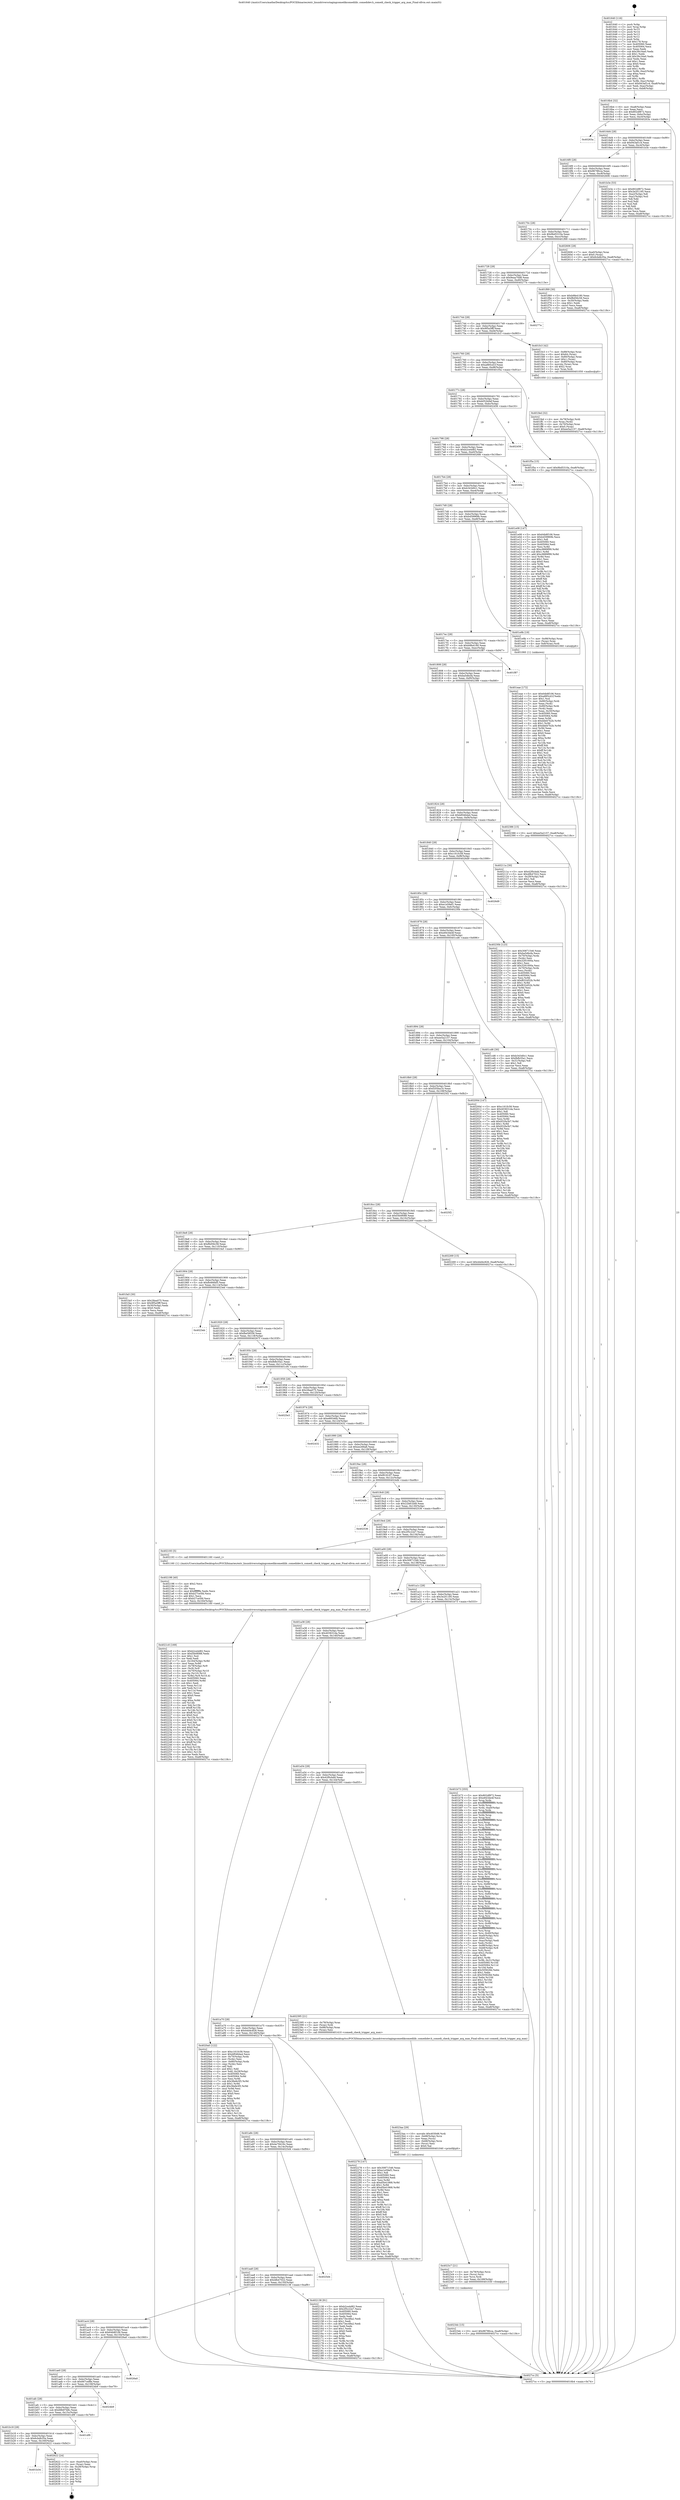 digraph "0x401640" {
  label = "0x401640 (/mnt/c/Users/mathe/Desktop/tcc/POCII/binaries/extr_linuxdriversstagingcomedikcomedilib..comedidev.h_comedi_check_trigger_arg_max_Final-ollvm.out::main(0))"
  labelloc = "t"
  node[shape=record]

  Entry [label="",width=0.3,height=0.3,shape=circle,fillcolor=black,style=filled]
  "0x4016b4" [label="{
     0x4016b4 [32]\l
     | [instrs]\l
     &nbsp;&nbsp;0x4016b4 \<+6\>: mov -0xa8(%rbp),%eax\l
     &nbsp;&nbsp;0x4016ba \<+2\>: mov %eax,%ecx\l
     &nbsp;&nbsp;0x4016bc \<+6\>: sub $0x802df872,%ecx\l
     &nbsp;&nbsp;0x4016c2 \<+6\>: mov %eax,-0xbc(%rbp)\l
     &nbsp;&nbsp;0x4016c8 \<+6\>: mov %ecx,-0xc0(%rbp)\l
     &nbsp;&nbsp;0x4016ce \<+6\>: je 000000000040263a \<main+0xffa\>\l
  }"]
  "0x40263a" [label="{
     0x40263a\l
  }", style=dashed]
  "0x4016d4" [label="{
     0x4016d4 [28]\l
     | [instrs]\l
     &nbsp;&nbsp;0x4016d4 \<+5\>: jmp 00000000004016d9 \<main+0x99\>\l
     &nbsp;&nbsp;0x4016d9 \<+6\>: mov -0xbc(%rbp),%eax\l
     &nbsp;&nbsp;0x4016df \<+5\>: sub $0x943af1c4,%eax\l
     &nbsp;&nbsp;0x4016e4 \<+6\>: mov %eax,-0xc4(%rbp)\l
     &nbsp;&nbsp;0x4016ea \<+6\>: je 0000000000401b3e \<main+0x4fe\>\l
  }"]
  Exit [label="",width=0.3,height=0.3,shape=circle,fillcolor=black,style=filled,peripheries=2]
  "0x401b3e" [label="{
     0x401b3e [53]\l
     | [instrs]\l
     &nbsp;&nbsp;0x401b3e \<+5\>: mov $0x802df872,%eax\l
     &nbsp;&nbsp;0x401b43 \<+5\>: mov $0x3e2f1195,%ecx\l
     &nbsp;&nbsp;0x401b48 \<+6\>: mov -0xa2(%rbp),%dl\l
     &nbsp;&nbsp;0x401b4e \<+7\>: mov -0xa1(%rbp),%sil\l
     &nbsp;&nbsp;0x401b55 \<+3\>: mov %dl,%dil\l
     &nbsp;&nbsp;0x401b58 \<+3\>: and %sil,%dil\l
     &nbsp;&nbsp;0x401b5b \<+3\>: xor %sil,%dl\l
     &nbsp;&nbsp;0x401b5e \<+3\>: or %dl,%dil\l
     &nbsp;&nbsp;0x401b61 \<+4\>: test $0x1,%dil\l
     &nbsp;&nbsp;0x401b65 \<+3\>: cmovne %ecx,%eax\l
     &nbsp;&nbsp;0x401b68 \<+6\>: mov %eax,-0xa8(%rbp)\l
     &nbsp;&nbsp;0x401b6e \<+5\>: jmp 00000000004027cc \<main+0x118c\>\l
  }"]
  "0x4016f0" [label="{
     0x4016f0 [28]\l
     | [instrs]\l
     &nbsp;&nbsp;0x4016f0 \<+5\>: jmp 00000000004016f5 \<main+0xb5\>\l
     &nbsp;&nbsp;0x4016f5 \<+6\>: mov -0xbc(%rbp),%eax\l
     &nbsp;&nbsp;0x4016fb \<+5\>: sub $0x9678fcca,%eax\l
     &nbsp;&nbsp;0x401700 \<+6\>: mov %eax,-0xc8(%rbp)\l
     &nbsp;&nbsp;0x401706 \<+6\>: je 0000000000402606 \<main+0xfc6\>\l
  }"]
  "0x4027cc" [label="{
     0x4027cc [5]\l
     | [instrs]\l
     &nbsp;&nbsp;0x4027cc \<+5\>: jmp 00000000004016b4 \<main+0x74\>\l
  }"]
  "0x401640" [label="{
     0x401640 [116]\l
     | [instrs]\l
     &nbsp;&nbsp;0x401640 \<+1\>: push %rbp\l
     &nbsp;&nbsp;0x401641 \<+3\>: mov %rsp,%rbp\l
     &nbsp;&nbsp;0x401644 \<+2\>: push %r15\l
     &nbsp;&nbsp;0x401646 \<+2\>: push %r14\l
     &nbsp;&nbsp;0x401648 \<+2\>: push %r13\l
     &nbsp;&nbsp;0x40164a \<+2\>: push %r12\l
     &nbsp;&nbsp;0x40164c \<+1\>: push %rbx\l
     &nbsp;&nbsp;0x40164d \<+7\>: sub $0x178,%rsp\l
     &nbsp;&nbsp;0x401654 \<+7\>: mov 0x405060,%eax\l
     &nbsp;&nbsp;0x40165b \<+7\>: mov 0x405064,%ecx\l
     &nbsp;&nbsp;0x401662 \<+2\>: mov %eax,%edx\l
     &nbsp;&nbsp;0x401664 \<+6\>: sub $0x39c34a0,%edx\l
     &nbsp;&nbsp;0x40166a \<+3\>: sub $0x1,%edx\l
     &nbsp;&nbsp;0x40166d \<+6\>: add $0x39c34a0,%edx\l
     &nbsp;&nbsp;0x401673 \<+3\>: imul %edx,%eax\l
     &nbsp;&nbsp;0x401676 \<+3\>: and $0x1,%eax\l
     &nbsp;&nbsp;0x401679 \<+3\>: cmp $0x0,%eax\l
     &nbsp;&nbsp;0x40167c \<+4\>: sete %r8b\l
     &nbsp;&nbsp;0x401680 \<+4\>: and $0x1,%r8b\l
     &nbsp;&nbsp;0x401684 \<+7\>: mov %r8b,-0xa2(%rbp)\l
     &nbsp;&nbsp;0x40168b \<+3\>: cmp $0xa,%ecx\l
     &nbsp;&nbsp;0x40168e \<+4\>: setl %r8b\l
     &nbsp;&nbsp;0x401692 \<+4\>: and $0x1,%r8b\l
     &nbsp;&nbsp;0x401696 \<+7\>: mov %r8b,-0xa1(%rbp)\l
     &nbsp;&nbsp;0x40169d \<+10\>: movl $0x943af1c4,-0xa8(%rbp)\l
     &nbsp;&nbsp;0x4016a7 \<+6\>: mov %edi,-0xac(%rbp)\l
     &nbsp;&nbsp;0x4016ad \<+7\>: mov %rsi,-0xb8(%rbp)\l
  }"]
  "0x401b34" [label="{
     0x401b34\l
  }", style=dashed]
  "0x402606" [label="{
     0x402606 [28]\l
     | [instrs]\l
     &nbsp;&nbsp;0x402606 \<+7\>: mov -0xa0(%rbp),%rax\l
     &nbsp;&nbsp;0x40260d \<+6\>: movl $0x0,(%rax)\l
     &nbsp;&nbsp;0x402613 \<+10\>: movl $0x6cbdb35a,-0xa8(%rbp)\l
     &nbsp;&nbsp;0x40261d \<+5\>: jmp 00000000004027cc \<main+0x118c\>\l
  }"]
  "0x40170c" [label="{
     0x40170c [28]\l
     | [instrs]\l
     &nbsp;&nbsp;0x40170c \<+5\>: jmp 0000000000401711 \<main+0xd1\>\l
     &nbsp;&nbsp;0x401711 \<+6\>: mov -0xbc(%rbp),%eax\l
     &nbsp;&nbsp;0x401717 \<+5\>: sub $0x9bd5310a,%eax\l
     &nbsp;&nbsp;0x40171c \<+6\>: mov %eax,-0xcc(%rbp)\l
     &nbsp;&nbsp;0x401722 \<+6\>: je 0000000000401f69 \<main+0x929\>\l
  }"]
  "0x402622" [label="{
     0x402622 [24]\l
     | [instrs]\l
     &nbsp;&nbsp;0x402622 \<+7\>: mov -0xa0(%rbp),%rax\l
     &nbsp;&nbsp;0x402629 \<+2\>: mov (%rax),%eax\l
     &nbsp;&nbsp;0x40262b \<+4\>: lea -0x28(%rbp),%rsp\l
     &nbsp;&nbsp;0x40262f \<+1\>: pop %rbx\l
     &nbsp;&nbsp;0x402630 \<+2\>: pop %r12\l
     &nbsp;&nbsp;0x402632 \<+2\>: pop %r13\l
     &nbsp;&nbsp;0x402634 \<+2\>: pop %r14\l
     &nbsp;&nbsp;0x402636 \<+2\>: pop %r15\l
     &nbsp;&nbsp;0x402638 \<+1\>: pop %rbp\l
     &nbsp;&nbsp;0x402639 \<+1\>: ret\l
  }"]
  "0x401f69" [label="{
     0x401f69 [30]\l
     | [instrs]\l
     &nbsp;&nbsp;0x401f69 \<+5\>: mov $0xb9fe4180,%eax\l
     &nbsp;&nbsp;0x401f6e \<+5\>: mov $0xf6d56c58,%ecx\l
     &nbsp;&nbsp;0x401f73 \<+3\>: mov -0x30(%rbp),%edx\l
     &nbsp;&nbsp;0x401f76 \<+3\>: cmp $0x1,%edx\l
     &nbsp;&nbsp;0x401f79 \<+3\>: cmovl %ecx,%eax\l
     &nbsp;&nbsp;0x401f7c \<+6\>: mov %eax,-0xa8(%rbp)\l
     &nbsp;&nbsp;0x401f82 \<+5\>: jmp 00000000004027cc \<main+0x118c\>\l
  }"]
  "0x401728" [label="{
     0x401728 [28]\l
     | [instrs]\l
     &nbsp;&nbsp;0x401728 \<+5\>: jmp 000000000040172d \<main+0xed\>\l
     &nbsp;&nbsp;0x40172d \<+6\>: mov -0xbc(%rbp),%eax\l
     &nbsp;&nbsp;0x401733 \<+5\>: sub $0x9eaa70d8,%eax\l
     &nbsp;&nbsp;0x401738 \<+6\>: mov %eax,-0xd0(%rbp)\l
     &nbsp;&nbsp;0x40173e \<+6\>: je 000000000040277e \<main+0x113e\>\l
  }"]
  "0x401b18" [label="{
     0x401b18 [28]\l
     | [instrs]\l
     &nbsp;&nbsp;0x401b18 \<+5\>: jmp 0000000000401b1d \<main+0x4dd\>\l
     &nbsp;&nbsp;0x401b1d \<+6\>: mov -0xbc(%rbp),%eax\l
     &nbsp;&nbsp;0x401b23 \<+5\>: sub $0x6cbdb35a,%eax\l
     &nbsp;&nbsp;0x401b28 \<+6\>: mov %eax,-0x160(%rbp)\l
     &nbsp;&nbsp;0x401b2e \<+6\>: je 0000000000402622 \<main+0xfe2\>\l
  }"]
  "0x40277e" [label="{
     0x40277e\l
  }", style=dashed]
  "0x401744" [label="{
     0x401744 [28]\l
     | [instrs]\l
     &nbsp;&nbsp;0x401744 \<+5\>: jmp 0000000000401749 \<main+0x109\>\l
     &nbsp;&nbsp;0x401749 \<+6\>: mov -0xbc(%rbp),%eax\l
     &nbsp;&nbsp;0x40174f \<+5\>: sub $0x9f5a5fff,%eax\l
     &nbsp;&nbsp;0x401754 \<+6\>: mov %eax,-0xd4(%rbp)\l
     &nbsp;&nbsp;0x40175a \<+6\>: je 0000000000401fc3 \<main+0x983\>\l
  }"]
  "0x401df9" [label="{
     0x401df9\l
  }", style=dashed]
  "0x401fc3" [label="{
     0x401fc3 [42]\l
     | [instrs]\l
     &nbsp;&nbsp;0x401fc3 \<+7\>: mov -0x88(%rbp),%rax\l
     &nbsp;&nbsp;0x401fca \<+6\>: movl $0x64,(%rax)\l
     &nbsp;&nbsp;0x401fd0 \<+4\>: mov -0x80(%rbp),%rax\l
     &nbsp;&nbsp;0x401fd4 \<+6\>: movl $0x1,(%rax)\l
     &nbsp;&nbsp;0x401fda \<+4\>: mov -0x80(%rbp),%rax\l
     &nbsp;&nbsp;0x401fde \<+3\>: movslq (%rax),%rax\l
     &nbsp;&nbsp;0x401fe1 \<+4\>: shl $0x2,%rax\l
     &nbsp;&nbsp;0x401fe5 \<+3\>: mov %rax,%rdi\l
     &nbsp;&nbsp;0x401fe8 \<+5\>: call 0000000000401050 \<malloc@plt\>\l
     | [calls]\l
     &nbsp;&nbsp;0x401050 \{1\} (unknown)\l
  }"]
  "0x401760" [label="{
     0x401760 [28]\l
     | [instrs]\l
     &nbsp;&nbsp;0x401760 \<+5\>: jmp 0000000000401765 \<main+0x125\>\l
     &nbsp;&nbsp;0x401765 \<+6\>: mov -0xbc(%rbp),%eax\l
     &nbsp;&nbsp;0x40176b \<+5\>: sub $0xa885cd1f,%eax\l
     &nbsp;&nbsp;0x401770 \<+6\>: mov %eax,-0xd8(%rbp)\l
     &nbsp;&nbsp;0x401776 \<+6\>: je 0000000000401f5a \<main+0x91a\>\l
  }"]
  "0x401afc" [label="{
     0x401afc [28]\l
     | [instrs]\l
     &nbsp;&nbsp;0x401afc \<+5\>: jmp 0000000000401b01 \<main+0x4c1\>\l
     &nbsp;&nbsp;0x401b01 \<+6\>: mov -0xbc(%rbp),%eax\l
     &nbsp;&nbsp;0x401b07 \<+5\>: sub $0x68b97b8c,%eax\l
     &nbsp;&nbsp;0x401b0c \<+6\>: mov %eax,-0x15c(%rbp)\l
     &nbsp;&nbsp;0x401b12 \<+6\>: je 0000000000401df9 \<main+0x7b9\>\l
  }"]
  "0x401f5a" [label="{
     0x401f5a [15]\l
     | [instrs]\l
     &nbsp;&nbsp;0x401f5a \<+10\>: movl $0x9bd5310a,-0xa8(%rbp)\l
     &nbsp;&nbsp;0x401f64 \<+5\>: jmp 00000000004027cc \<main+0x118c\>\l
  }"]
  "0x40177c" [label="{
     0x40177c [28]\l
     | [instrs]\l
     &nbsp;&nbsp;0x40177c \<+5\>: jmp 0000000000401781 \<main+0x141\>\l
     &nbsp;&nbsp;0x401781 \<+6\>: mov -0xbc(%rbp),%eax\l
     &nbsp;&nbsp;0x401787 \<+5\>: sub $0xb052b0ef,%eax\l
     &nbsp;&nbsp;0x40178c \<+6\>: mov %eax,-0xdc(%rbp)\l
     &nbsp;&nbsp;0x401792 \<+6\>: je 0000000000402456 \<main+0xe16\>\l
  }"]
  "0x4024b9" [label="{
     0x4024b9\l
  }", style=dashed]
  "0x402456" [label="{
     0x402456\l
  }", style=dashed]
  "0x401798" [label="{
     0x401798 [28]\l
     | [instrs]\l
     &nbsp;&nbsp;0x401798 \<+5\>: jmp 000000000040179d \<main+0x15d\>\l
     &nbsp;&nbsp;0x40179d \<+6\>: mov -0xbc(%rbp),%eax\l
     &nbsp;&nbsp;0x4017a3 \<+5\>: sub $0xb2ce4d82,%eax\l
     &nbsp;&nbsp;0x4017a8 \<+6\>: mov %eax,-0xe0(%rbp)\l
     &nbsp;&nbsp;0x4017ae \<+6\>: je 00000000004026fe \<main+0x10be\>\l
  }"]
  "0x401ae0" [label="{
     0x401ae0 [28]\l
     | [instrs]\l
     &nbsp;&nbsp;0x401ae0 \<+5\>: jmp 0000000000401ae5 \<main+0x4a5\>\l
     &nbsp;&nbsp;0x401ae5 \<+6\>: mov -0xbc(%rbp),%eax\l
     &nbsp;&nbsp;0x401aeb \<+5\>: sub $0x667cef8e,%eax\l
     &nbsp;&nbsp;0x401af0 \<+6\>: mov %eax,-0x158(%rbp)\l
     &nbsp;&nbsp;0x401af6 \<+6\>: je 00000000004024b9 \<main+0xe79\>\l
  }"]
  "0x4026fe" [label="{
     0x4026fe\l
  }", style=dashed]
  "0x4017b4" [label="{
     0x4017b4 [28]\l
     | [instrs]\l
     &nbsp;&nbsp;0x4017b4 \<+5\>: jmp 00000000004017b9 \<main+0x179\>\l
     &nbsp;&nbsp;0x4017b9 \<+6\>: mov -0xbc(%rbp),%eax\l
     &nbsp;&nbsp;0x4017bf \<+5\>: sub $0xb343d0c1,%eax\l
     &nbsp;&nbsp;0x4017c4 \<+6\>: mov %eax,-0xe4(%rbp)\l
     &nbsp;&nbsp;0x4017ca \<+6\>: je 0000000000401e08 \<main+0x7c8\>\l
  }"]
  "0x4026a0" [label="{
     0x4026a0\l
  }", style=dashed]
  "0x401e08" [label="{
     0x401e08 [147]\l
     | [instrs]\l
     &nbsp;&nbsp;0x401e08 \<+5\>: mov $0x64b8f106,%eax\l
     &nbsp;&nbsp;0x401e0d \<+5\>: mov $0xb459969b,%ecx\l
     &nbsp;&nbsp;0x401e12 \<+2\>: mov $0x1,%dl\l
     &nbsp;&nbsp;0x401e14 \<+7\>: mov 0x405060,%esi\l
     &nbsp;&nbsp;0x401e1b \<+7\>: mov 0x405064,%edi\l
     &nbsp;&nbsp;0x401e22 \<+3\>: mov %esi,%r8d\l
     &nbsp;&nbsp;0x401e25 \<+7\>: sub $0xc9889f99,%r8d\l
     &nbsp;&nbsp;0x401e2c \<+4\>: sub $0x1,%r8d\l
     &nbsp;&nbsp;0x401e30 \<+7\>: add $0xc9889f99,%r8d\l
     &nbsp;&nbsp;0x401e37 \<+4\>: imul %r8d,%esi\l
     &nbsp;&nbsp;0x401e3b \<+3\>: and $0x1,%esi\l
     &nbsp;&nbsp;0x401e3e \<+3\>: cmp $0x0,%esi\l
     &nbsp;&nbsp;0x401e41 \<+4\>: sete %r9b\l
     &nbsp;&nbsp;0x401e45 \<+3\>: cmp $0xa,%edi\l
     &nbsp;&nbsp;0x401e48 \<+4\>: setl %r10b\l
     &nbsp;&nbsp;0x401e4c \<+3\>: mov %r9b,%r11b\l
     &nbsp;&nbsp;0x401e4f \<+4\>: xor $0xff,%r11b\l
     &nbsp;&nbsp;0x401e53 \<+3\>: mov %r10b,%bl\l
     &nbsp;&nbsp;0x401e56 \<+3\>: xor $0xff,%bl\l
     &nbsp;&nbsp;0x401e59 \<+3\>: xor $0x1,%dl\l
     &nbsp;&nbsp;0x401e5c \<+3\>: mov %r11b,%r14b\l
     &nbsp;&nbsp;0x401e5f \<+4\>: and $0xff,%r14b\l
     &nbsp;&nbsp;0x401e63 \<+3\>: and %dl,%r9b\l
     &nbsp;&nbsp;0x401e66 \<+3\>: mov %bl,%r15b\l
     &nbsp;&nbsp;0x401e69 \<+4\>: and $0xff,%r15b\l
     &nbsp;&nbsp;0x401e6d \<+3\>: and %dl,%r10b\l
     &nbsp;&nbsp;0x401e70 \<+3\>: or %r9b,%r14b\l
     &nbsp;&nbsp;0x401e73 \<+3\>: or %r10b,%r15b\l
     &nbsp;&nbsp;0x401e76 \<+3\>: xor %r15b,%r14b\l
     &nbsp;&nbsp;0x401e79 \<+3\>: or %bl,%r11b\l
     &nbsp;&nbsp;0x401e7c \<+4\>: xor $0xff,%r11b\l
     &nbsp;&nbsp;0x401e80 \<+3\>: or $0x1,%dl\l
     &nbsp;&nbsp;0x401e83 \<+3\>: and %dl,%r11b\l
     &nbsp;&nbsp;0x401e86 \<+3\>: or %r11b,%r14b\l
     &nbsp;&nbsp;0x401e89 \<+4\>: test $0x1,%r14b\l
     &nbsp;&nbsp;0x401e8d \<+3\>: cmovne %ecx,%eax\l
     &nbsp;&nbsp;0x401e90 \<+6\>: mov %eax,-0xa8(%rbp)\l
     &nbsp;&nbsp;0x401e96 \<+5\>: jmp 00000000004027cc \<main+0x118c\>\l
  }"]
  "0x4017d0" [label="{
     0x4017d0 [28]\l
     | [instrs]\l
     &nbsp;&nbsp;0x4017d0 \<+5\>: jmp 00000000004017d5 \<main+0x195\>\l
     &nbsp;&nbsp;0x4017d5 \<+6\>: mov -0xbc(%rbp),%eax\l
     &nbsp;&nbsp;0x4017db \<+5\>: sub $0xb459969b,%eax\l
     &nbsp;&nbsp;0x4017e0 \<+6\>: mov %eax,-0xe8(%rbp)\l
     &nbsp;&nbsp;0x4017e6 \<+6\>: je 0000000000401e9b \<main+0x85b\>\l
  }"]
  "0x4023dc" [label="{
     0x4023dc [15]\l
     | [instrs]\l
     &nbsp;&nbsp;0x4023dc \<+10\>: movl $0x9678fcca,-0xa8(%rbp)\l
     &nbsp;&nbsp;0x4023e6 \<+5\>: jmp 00000000004027cc \<main+0x118c\>\l
  }"]
  "0x401e9b" [label="{
     0x401e9b [19]\l
     | [instrs]\l
     &nbsp;&nbsp;0x401e9b \<+7\>: mov -0x98(%rbp),%rax\l
     &nbsp;&nbsp;0x401ea2 \<+3\>: mov (%rax),%rax\l
     &nbsp;&nbsp;0x401ea5 \<+4\>: mov 0x8(%rax),%rdi\l
     &nbsp;&nbsp;0x401ea9 \<+5\>: call 0000000000401060 \<atoi@plt\>\l
     | [calls]\l
     &nbsp;&nbsp;0x401060 \{1\} (unknown)\l
  }"]
  "0x4017ec" [label="{
     0x4017ec [28]\l
     | [instrs]\l
     &nbsp;&nbsp;0x4017ec \<+5\>: jmp 00000000004017f1 \<main+0x1b1\>\l
     &nbsp;&nbsp;0x4017f1 \<+6\>: mov -0xbc(%rbp),%eax\l
     &nbsp;&nbsp;0x4017f7 \<+5\>: sub $0xb9fe4180,%eax\l
     &nbsp;&nbsp;0x4017fc \<+6\>: mov %eax,-0xec(%rbp)\l
     &nbsp;&nbsp;0x401802 \<+6\>: je 0000000000401f87 \<main+0x947\>\l
  }"]
  "0x4023c7" [label="{
     0x4023c7 [21]\l
     | [instrs]\l
     &nbsp;&nbsp;0x4023c7 \<+4\>: mov -0x78(%rbp),%rcx\l
     &nbsp;&nbsp;0x4023cb \<+3\>: mov (%rcx),%rcx\l
     &nbsp;&nbsp;0x4023ce \<+3\>: mov %rcx,%rdi\l
     &nbsp;&nbsp;0x4023d1 \<+6\>: mov %eax,-0x168(%rbp)\l
     &nbsp;&nbsp;0x4023d7 \<+5\>: call 0000000000401030 \<free@plt\>\l
     | [calls]\l
     &nbsp;&nbsp;0x401030 \{1\} (unknown)\l
  }"]
  "0x401f87" [label="{
     0x401f87\l
  }", style=dashed]
  "0x401808" [label="{
     0x401808 [28]\l
     | [instrs]\l
     &nbsp;&nbsp;0x401808 \<+5\>: jmp 000000000040180d \<main+0x1cd\>\l
     &nbsp;&nbsp;0x40180d \<+6\>: mov -0xbc(%rbp),%eax\l
     &nbsp;&nbsp;0x401813 \<+5\>: sub $0xba5dbcfa,%eax\l
     &nbsp;&nbsp;0x401818 \<+6\>: mov %eax,-0xf0(%rbp)\l
     &nbsp;&nbsp;0x40181e \<+6\>: je 0000000000402386 \<main+0xd46\>\l
  }"]
  "0x4023aa" [label="{
     0x4023aa [29]\l
     | [instrs]\l
     &nbsp;&nbsp;0x4023aa \<+10\>: movabs $0x4030d6,%rdi\l
     &nbsp;&nbsp;0x4023b4 \<+4\>: mov -0x68(%rbp),%rcx\l
     &nbsp;&nbsp;0x4023b8 \<+2\>: mov %eax,(%rcx)\l
     &nbsp;&nbsp;0x4023ba \<+4\>: mov -0x68(%rbp),%rcx\l
     &nbsp;&nbsp;0x4023be \<+2\>: mov (%rcx),%esi\l
     &nbsp;&nbsp;0x4023c0 \<+2\>: mov $0x0,%al\l
     &nbsp;&nbsp;0x4023c2 \<+5\>: call 0000000000401040 \<printf@plt\>\l
     | [calls]\l
     &nbsp;&nbsp;0x401040 \{1\} (unknown)\l
  }"]
  "0x402386" [label="{
     0x402386 [15]\l
     | [instrs]\l
     &nbsp;&nbsp;0x402386 \<+10\>: movl $0xee5a2157,-0xa8(%rbp)\l
     &nbsp;&nbsp;0x402390 \<+5\>: jmp 00000000004027cc \<main+0x118c\>\l
  }"]
  "0x401824" [label="{
     0x401824 [28]\l
     | [instrs]\l
     &nbsp;&nbsp;0x401824 \<+5\>: jmp 0000000000401829 \<main+0x1e9\>\l
     &nbsp;&nbsp;0x401829 \<+6\>: mov -0xbc(%rbp),%eax\l
     &nbsp;&nbsp;0x40182f \<+5\>: sub $0xbf046da4,%eax\l
     &nbsp;&nbsp;0x401834 \<+6\>: mov %eax,-0xf4(%rbp)\l
     &nbsp;&nbsp;0x40183a \<+6\>: je 000000000040211a \<main+0xada\>\l
  }"]
  "0x4021c0" [label="{
     0x4021c0 [169]\l
     | [instrs]\l
     &nbsp;&nbsp;0x4021c0 \<+5\>: mov $0xb2ce4d82,%ecx\l
     &nbsp;&nbsp;0x4021c5 \<+5\>: mov $0xf3b0f088,%edx\l
     &nbsp;&nbsp;0x4021ca \<+3\>: mov $0x1,%sil\l
     &nbsp;&nbsp;0x4021cd \<+2\>: xor %edi,%edi\l
     &nbsp;&nbsp;0x4021cf \<+7\>: mov -0x164(%rbp),%r8d\l
     &nbsp;&nbsp;0x4021d6 \<+4\>: imul %eax,%r8d\l
     &nbsp;&nbsp;0x4021da \<+4\>: mov -0x78(%rbp),%r9\l
     &nbsp;&nbsp;0x4021de \<+3\>: mov (%r9),%r9\l
     &nbsp;&nbsp;0x4021e1 \<+4\>: mov -0x70(%rbp),%r10\l
     &nbsp;&nbsp;0x4021e5 \<+3\>: movslq (%r10),%r10\l
     &nbsp;&nbsp;0x4021e8 \<+4\>: mov %r8d,(%r9,%r10,4)\l
     &nbsp;&nbsp;0x4021ec \<+7\>: mov 0x405060,%eax\l
     &nbsp;&nbsp;0x4021f3 \<+8\>: mov 0x405064,%r8d\l
     &nbsp;&nbsp;0x4021fb \<+3\>: sub $0x1,%edi\l
     &nbsp;&nbsp;0x4021fe \<+3\>: mov %eax,%r11d\l
     &nbsp;&nbsp;0x402201 \<+3\>: add %edi,%r11d\l
     &nbsp;&nbsp;0x402204 \<+4\>: imul %r11d,%eax\l
     &nbsp;&nbsp;0x402208 \<+3\>: and $0x1,%eax\l
     &nbsp;&nbsp;0x40220b \<+3\>: cmp $0x0,%eax\l
     &nbsp;&nbsp;0x40220e \<+3\>: sete %bl\l
     &nbsp;&nbsp;0x402211 \<+4\>: cmp $0xa,%r8d\l
     &nbsp;&nbsp;0x402215 \<+4\>: setl %r14b\l
     &nbsp;&nbsp;0x402219 \<+3\>: mov %bl,%r15b\l
     &nbsp;&nbsp;0x40221c \<+4\>: xor $0xff,%r15b\l
     &nbsp;&nbsp;0x402220 \<+3\>: mov %r14b,%r12b\l
     &nbsp;&nbsp;0x402223 \<+4\>: xor $0xff,%r12b\l
     &nbsp;&nbsp;0x402227 \<+4\>: xor $0x0,%sil\l
     &nbsp;&nbsp;0x40222b \<+3\>: mov %r15b,%r13b\l
     &nbsp;&nbsp;0x40222e \<+4\>: and $0x0,%r13b\l
     &nbsp;&nbsp;0x402232 \<+3\>: and %sil,%bl\l
     &nbsp;&nbsp;0x402235 \<+3\>: mov %r12b,%al\l
     &nbsp;&nbsp;0x402238 \<+2\>: and $0x0,%al\l
     &nbsp;&nbsp;0x40223a \<+3\>: and %sil,%r14b\l
     &nbsp;&nbsp;0x40223d \<+3\>: or %bl,%r13b\l
     &nbsp;&nbsp;0x402240 \<+3\>: or %r14b,%al\l
     &nbsp;&nbsp;0x402243 \<+3\>: xor %al,%r13b\l
     &nbsp;&nbsp;0x402246 \<+3\>: or %r12b,%r15b\l
     &nbsp;&nbsp;0x402249 \<+4\>: xor $0xff,%r15b\l
     &nbsp;&nbsp;0x40224d \<+4\>: or $0x0,%sil\l
     &nbsp;&nbsp;0x402251 \<+3\>: and %sil,%r15b\l
     &nbsp;&nbsp;0x402254 \<+3\>: or %r15b,%r13b\l
     &nbsp;&nbsp;0x402257 \<+4\>: test $0x1,%r13b\l
     &nbsp;&nbsp;0x40225b \<+3\>: cmovne %edx,%ecx\l
     &nbsp;&nbsp;0x40225e \<+6\>: mov %ecx,-0xa8(%rbp)\l
     &nbsp;&nbsp;0x402264 \<+5\>: jmp 00000000004027cc \<main+0x118c\>\l
  }"]
  "0x40211a" [label="{
     0x40211a [30]\l
     | [instrs]\l
     &nbsp;&nbsp;0x40211a \<+5\>: mov $0x42f0cbdd,%eax\l
     &nbsp;&nbsp;0x40211f \<+5\>: mov $0x4fb47022,%ecx\l
     &nbsp;&nbsp;0x402124 \<+3\>: mov -0x29(%rbp),%dl\l
     &nbsp;&nbsp;0x402127 \<+3\>: test $0x1,%dl\l
     &nbsp;&nbsp;0x40212a \<+3\>: cmovne %ecx,%eax\l
     &nbsp;&nbsp;0x40212d \<+6\>: mov %eax,-0xa8(%rbp)\l
     &nbsp;&nbsp;0x402133 \<+5\>: jmp 00000000004027cc \<main+0x118c\>\l
  }"]
  "0x401840" [label="{
     0x401840 [28]\l
     | [instrs]\l
     &nbsp;&nbsp;0x401840 \<+5\>: jmp 0000000000401845 \<main+0x205\>\l
     &nbsp;&nbsp;0x401845 \<+6\>: mov -0xbc(%rbp),%eax\l
     &nbsp;&nbsp;0x40184b \<+5\>: sub $0xc161fc58,%eax\l
     &nbsp;&nbsp;0x401850 \<+6\>: mov %eax,-0xf8(%rbp)\l
     &nbsp;&nbsp;0x401856 \<+6\>: je 00000000004026d9 \<main+0x1099\>\l
  }"]
  "0x402198" [label="{
     0x402198 [40]\l
     | [instrs]\l
     &nbsp;&nbsp;0x402198 \<+5\>: mov $0x2,%ecx\l
     &nbsp;&nbsp;0x40219d \<+1\>: cltd\l
     &nbsp;&nbsp;0x40219e \<+2\>: idiv %ecx\l
     &nbsp;&nbsp;0x4021a0 \<+6\>: imul $0xfffffffe,%edx,%ecx\l
     &nbsp;&nbsp;0x4021a6 \<+6\>: add $0xb27ce5fd,%ecx\l
     &nbsp;&nbsp;0x4021ac \<+3\>: add $0x1,%ecx\l
     &nbsp;&nbsp;0x4021af \<+6\>: sub $0xb27ce5fd,%ecx\l
     &nbsp;&nbsp;0x4021b5 \<+6\>: mov %ecx,-0x164(%rbp)\l
     &nbsp;&nbsp;0x4021bb \<+5\>: call 0000000000401160 \<next_i\>\l
     | [calls]\l
     &nbsp;&nbsp;0x401160 \{1\} (/mnt/c/Users/mathe/Desktop/tcc/POCII/binaries/extr_linuxdriversstagingcomedikcomedilib..comedidev.h_comedi_check_trigger_arg_max_Final-ollvm.out::next_i)\l
  }"]
  "0x4026d9" [label="{
     0x4026d9\l
  }", style=dashed]
  "0x40185c" [label="{
     0x40185c [28]\l
     | [instrs]\l
     &nbsp;&nbsp;0x40185c \<+5\>: jmp 0000000000401861 \<main+0x221\>\l
     &nbsp;&nbsp;0x401861 \<+6\>: mov -0xbc(%rbp),%eax\l
     &nbsp;&nbsp;0x401867 \<+5\>: sub $0xe1e59ef1,%eax\l
     &nbsp;&nbsp;0x40186c \<+6\>: mov %eax,-0xfc(%rbp)\l
     &nbsp;&nbsp;0x401872 \<+6\>: je 000000000040230b \<main+0xccb\>\l
  }"]
  "0x401ac4" [label="{
     0x401ac4 [28]\l
     | [instrs]\l
     &nbsp;&nbsp;0x401ac4 \<+5\>: jmp 0000000000401ac9 \<main+0x489\>\l
     &nbsp;&nbsp;0x401ac9 \<+6\>: mov -0xbc(%rbp),%eax\l
     &nbsp;&nbsp;0x401acf \<+5\>: sub $0x64b8f106,%eax\l
     &nbsp;&nbsp;0x401ad4 \<+6\>: mov %eax,-0x154(%rbp)\l
     &nbsp;&nbsp;0x401ada \<+6\>: je 00000000004026a0 \<main+0x1060\>\l
  }"]
  "0x40230b" [label="{
     0x40230b [123]\l
     | [instrs]\l
     &nbsp;&nbsp;0x40230b \<+5\>: mov $0x30871546,%eax\l
     &nbsp;&nbsp;0x402310 \<+5\>: mov $0xba5dbcfa,%ecx\l
     &nbsp;&nbsp;0x402315 \<+4\>: mov -0x70(%rbp),%rdx\l
     &nbsp;&nbsp;0x402319 \<+2\>: mov (%rdx),%esi\l
     &nbsp;&nbsp;0x40231b \<+6\>: sub $0x3291000a,%esi\l
     &nbsp;&nbsp;0x402321 \<+3\>: add $0x1,%esi\l
     &nbsp;&nbsp;0x402324 \<+6\>: add $0x3291000a,%esi\l
     &nbsp;&nbsp;0x40232a \<+4\>: mov -0x70(%rbp),%rdx\l
     &nbsp;&nbsp;0x40232e \<+2\>: mov %esi,(%rdx)\l
     &nbsp;&nbsp;0x402330 \<+7\>: mov 0x405060,%esi\l
     &nbsp;&nbsp;0x402337 \<+7\>: mov 0x405064,%edi\l
     &nbsp;&nbsp;0x40233e \<+3\>: mov %esi,%r8d\l
     &nbsp;&nbsp;0x402341 \<+7\>: add $0xf632d52b,%r8d\l
     &nbsp;&nbsp;0x402348 \<+4\>: sub $0x1,%r8d\l
     &nbsp;&nbsp;0x40234c \<+7\>: sub $0xf632d52b,%r8d\l
     &nbsp;&nbsp;0x402353 \<+4\>: imul %r8d,%esi\l
     &nbsp;&nbsp;0x402357 \<+3\>: and $0x1,%esi\l
     &nbsp;&nbsp;0x40235a \<+3\>: cmp $0x0,%esi\l
     &nbsp;&nbsp;0x40235d \<+4\>: sete %r9b\l
     &nbsp;&nbsp;0x402361 \<+3\>: cmp $0xa,%edi\l
     &nbsp;&nbsp;0x402364 \<+4\>: setl %r10b\l
     &nbsp;&nbsp;0x402368 \<+3\>: mov %r9b,%r11b\l
     &nbsp;&nbsp;0x40236b \<+3\>: and %r10b,%r11b\l
     &nbsp;&nbsp;0x40236e \<+3\>: xor %r10b,%r9b\l
     &nbsp;&nbsp;0x402371 \<+3\>: or %r9b,%r11b\l
     &nbsp;&nbsp;0x402374 \<+4\>: test $0x1,%r11b\l
     &nbsp;&nbsp;0x402378 \<+3\>: cmovne %ecx,%eax\l
     &nbsp;&nbsp;0x40237b \<+6\>: mov %eax,-0xa8(%rbp)\l
     &nbsp;&nbsp;0x402381 \<+5\>: jmp 00000000004027cc \<main+0x118c\>\l
  }"]
  "0x401878" [label="{
     0x401878 [28]\l
     | [instrs]\l
     &nbsp;&nbsp;0x401878 \<+5\>: jmp 000000000040187d \<main+0x23d\>\l
     &nbsp;&nbsp;0x40187d \<+6\>: mov -0xbc(%rbp),%eax\l
     &nbsp;&nbsp;0x401883 \<+5\>: sub $0xe843de4f,%eax\l
     &nbsp;&nbsp;0x401888 \<+6\>: mov %eax,-0x100(%rbp)\l
     &nbsp;&nbsp;0x40188e \<+6\>: je 0000000000401cd6 \<main+0x696\>\l
  }"]
  "0x402138" [label="{
     0x402138 [91]\l
     | [instrs]\l
     &nbsp;&nbsp;0x402138 \<+5\>: mov $0xb2ce4d82,%eax\l
     &nbsp;&nbsp;0x40213d \<+5\>: mov $0x2f5c22e7,%ecx\l
     &nbsp;&nbsp;0x402142 \<+7\>: mov 0x405060,%edx\l
     &nbsp;&nbsp;0x402149 \<+7\>: mov 0x405064,%esi\l
     &nbsp;&nbsp;0x402150 \<+2\>: mov %edx,%edi\l
     &nbsp;&nbsp;0x402152 \<+6\>: add $0x73ec48a2,%edi\l
     &nbsp;&nbsp;0x402158 \<+3\>: sub $0x1,%edi\l
     &nbsp;&nbsp;0x40215b \<+6\>: sub $0x73ec48a2,%edi\l
     &nbsp;&nbsp;0x402161 \<+3\>: imul %edi,%edx\l
     &nbsp;&nbsp;0x402164 \<+3\>: and $0x1,%edx\l
     &nbsp;&nbsp;0x402167 \<+3\>: cmp $0x0,%edx\l
     &nbsp;&nbsp;0x40216a \<+4\>: sete %r8b\l
     &nbsp;&nbsp;0x40216e \<+3\>: cmp $0xa,%esi\l
     &nbsp;&nbsp;0x402171 \<+4\>: setl %r9b\l
     &nbsp;&nbsp;0x402175 \<+3\>: mov %r8b,%r10b\l
     &nbsp;&nbsp;0x402178 \<+3\>: and %r9b,%r10b\l
     &nbsp;&nbsp;0x40217b \<+3\>: xor %r9b,%r8b\l
     &nbsp;&nbsp;0x40217e \<+3\>: or %r8b,%r10b\l
     &nbsp;&nbsp;0x402181 \<+4\>: test $0x1,%r10b\l
     &nbsp;&nbsp;0x402185 \<+3\>: cmovne %ecx,%eax\l
     &nbsp;&nbsp;0x402188 \<+6\>: mov %eax,-0xa8(%rbp)\l
     &nbsp;&nbsp;0x40218e \<+5\>: jmp 00000000004027cc \<main+0x118c\>\l
  }"]
  "0x401cd6" [label="{
     0x401cd6 [30]\l
     | [instrs]\l
     &nbsp;&nbsp;0x401cd6 \<+5\>: mov $0xb343d0c1,%eax\l
     &nbsp;&nbsp;0x401cdb \<+5\>: mov $0xfbfb35a1,%ecx\l
     &nbsp;&nbsp;0x401ce0 \<+3\>: mov -0x31(%rbp),%dl\l
     &nbsp;&nbsp;0x401ce3 \<+3\>: test $0x1,%dl\l
     &nbsp;&nbsp;0x401ce6 \<+3\>: cmovne %ecx,%eax\l
     &nbsp;&nbsp;0x401ce9 \<+6\>: mov %eax,-0xa8(%rbp)\l
     &nbsp;&nbsp;0x401cef \<+5\>: jmp 00000000004027cc \<main+0x118c\>\l
  }"]
  "0x401894" [label="{
     0x401894 [28]\l
     | [instrs]\l
     &nbsp;&nbsp;0x401894 \<+5\>: jmp 0000000000401899 \<main+0x259\>\l
     &nbsp;&nbsp;0x401899 \<+6\>: mov -0xbc(%rbp),%eax\l
     &nbsp;&nbsp;0x40189f \<+5\>: sub $0xee5a2157,%eax\l
     &nbsp;&nbsp;0x4018a4 \<+6\>: mov %eax,-0x104(%rbp)\l
     &nbsp;&nbsp;0x4018aa \<+6\>: je 000000000040200d \<main+0x9cd\>\l
  }"]
  "0x401aa8" [label="{
     0x401aa8 [28]\l
     | [instrs]\l
     &nbsp;&nbsp;0x401aa8 \<+5\>: jmp 0000000000401aad \<main+0x46d\>\l
     &nbsp;&nbsp;0x401aad \<+6\>: mov -0xbc(%rbp),%eax\l
     &nbsp;&nbsp;0x401ab3 \<+5\>: sub $0x4fb47022,%eax\l
     &nbsp;&nbsp;0x401ab8 \<+6\>: mov %eax,-0x150(%rbp)\l
     &nbsp;&nbsp;0x401abe \<+6\>: je 0000000000402138 \<main+0xaf8\>\l
  }"]
  "0x40200d" [label="{
     0x40200d [147]\l
     | [instrs]\l
     &nbsp;&nbsp;0x40200d \<+5\>: mov $0xc161fc58,%eax\l
     &nbsp;&nbsp;0x402012 \<+5\>: mov $0x403631da,%ecx\l
     &nbsp;&nbsp;0x402017 \<+2\>: mov $0x1,%dl\l
     &nbsp;&nbsp;0x402019 \<+7\>: mov 0x405060,%esi\l
     &nbsp;&nbsp;0x402020 \<+7\>: mov 0x405064,%edi\l
     &nbsp;&nbsp;0x402027 \<+3\>: mov %esi,%r8d\l
     &nbsp;&nbsp;0x40202a \<+7\>: add $0x932fa3b7,%r8d\l
     &nbsp;&nbsp;0x402031 \<+4\>: sub $0x1,%r8d\l
     &nbsp;&nbsp;0x402035 \<+7\>: sub $0x932fa3b7,%r8d\l
     &nbsp;&nbsp;0x40203c \<+4\>: imul %r8d,%esi\l
     &nbsp;&nbsp;0x402040 \<+3\>: and $0x1,%esi\l
     &nbsp;&nbsp;0x402043 \<+3\>: cmp $0x0,%esi\l
     &nbsp;&nbsp;0x402046 \<+4\>: sete %r9b\l
     &nbsp;&nbsp;0x40204a \<+3\>: cmp $0xa,%edi\l
     &nbsp;&nbsp;0x40204d \<+4\>: setl %r10b\l
     &nbsp;&nbsp;0x402051 \<+3\>: mov %r9b,%r11b\l
     &nbsp;&nbsp;0x402054 \<+4\>: xor $0xff,%r11b\l
     &nbsp;&nbsp;0x402058 \<+3\>: mov %r10b,%bl\l
     &nbsp;&nbsp;0x40205b \<+3\>: xor $0xff,%bl\l
     &nbsp;&nbsp;0x40205e \<+3\>: xor $0x1,%dl\l
     &nbsp;&nbsp;0x402061 \<+3\>: mov %r11b,%r14b\l
     &nbsp;&nbsp;0x402064 \<+4\>: and $0xff,%r14b\l
     &nbsp;&nbsp;0x402068 \<+3\>: and %dl,%r9b\l
     &nbsp;&nbsp;0x40206b \<+3\>: mov %bl,%r15b\l
     &nbsp;&nbsp;0x40206e \<+4\>: and $0xff,%r15b\l
     &nbsp;&nbsp;0x402072 \<+3\>: and %dl,%r10b\l
     &nbsp;&nbsp;0x402075 \<+3\>: or %r9b,%r14b\l
     &nbsp;&nbsp;0x402078 \<+3\>: or %r10b,%r15b\l
     &nbsp;&nbsp;0x40207b \<+3\>: xor %r15b,%r14b\l
     &nbsp;&nbsp;0x40207e \<+3\>: or %bl,%r11b\l
     &nbsp;&nbsp;0x402081 \<+4\>: xor $0xff,%r11b\l
     &nbsp;&nbsp;0x402085 \<+3\>: or $0x1,%dl\l
     &nbsp;&nbsp;0x402088 \<+3\>: and %dl,%r11b\l
     &nbsp;&nbsp;0x40208b \<+3\>: or %r11b,%r14b\l
     &nbsp;&nbsp;0x40208e \<+4\>: test $0x1,%r14b\l
     &nbsp;&nbsp;0x402092 \<+3\>: cmovne %ecx,%eax\l
     &nbsp;&nbsp;0x402095 \<+6\>: mov %eax,-0xa8(%rbp)\l
     &nbsp;&nbsp;0x40209b \<+5\>: jmp 00000000004027cc \<main+0x118c\>\l
  }"]
  "0x4018b0" [label="{
     0x4018b0 [28]\l
     | [instrs]\l
     &nbsp;&nbsp;0x4018b0 \<+5\>: jmp 00000000004018b5 \<main+0x275\>\l
     &nbsp;&nbsp;0x4018b5 \<+6\>: mov -0xbc(%rbp),%eax\l
     &nbsp;&nbsp;0x4018bb \<+5\>: sub $0xf205ba1b,%eax\l
     &nbsp;&nbsp;0x4018c0 \<+6\>: mov %eax,-0x108(%rbp)\l
     &nbsp;&nbsp;0x4018c6 \<+6\>: je 00000000004025f2 \<main+0xfb2\>\l
  }"]
  "0x4025d4" [label="{
     0x4025d4\l
  }", style=dashed]
  "0x4025f2" [label="{
     0x4025f2\l
  }", style=dashed]
  "0x4018cc" [label="{
     0x4018cc [28]\l
     | [instrs]\l
     &nbsp;&nbsp;0x4018cc \<+5\>: jmp 00000000004018d1 \<main+0x291\>\l
     &nbsp;&nbsp;0x4018d1 \<+6\>: mov -0xbc(%rbp),%eax\l
     &nbsp;&nbsp;0x4018d7 \<+5\>: sub $0xf3b0f088,%eax\l
     &nbsp;&nbsp;0x4018dc \<+6\>: mov %eax,-0x10c(%rbp)\l
     &nbsp;&nbsp;0x4018e2 \<+6\>: je 0000000000402269 \<main+0xc29\>\l
  }"]
  "0x401a8c" [label="{
     0x401a8c [28]\l
     | [instrs]\l
     &nbsp;&nbsp;0x401a8c \<+5\>: jmp 0000000000401a91 \<main+0x451\>\l
     &nbsp;&nbsp;0x401a91 \<+6\>: mov -0xbc(%rbp),%eax\l
     &nbsp;&nbsp;0x401a97 \<+5\>: sub $0x4e78416c,%eax\l
     &nbsp;&nbsp;0x401a9c \<+6\>: mov %eax,-0x14c(%rbp)\l
     &nbsp;&nbsp;0x401aa2 \<+6\>: je 00000000004025d4 \<main+0xf94\>\l
  }"]
  "0x402269" [label="{
     0x402269 [15]\l
     | [instrs]\l
     &nbsp;&nbsp;0x402269 \<+10\>: movl $0x44d4c826,-0xa8(%rbp)\l
     &nbsp;&nbsp;0x402273 \<+5\>: jmp 00000000004027cc \<main+0x118c\>\l
  }"]
  "0x4018e8" [label="{
     0x4018e8 [28]\l
     | [instrs]\l
     &nbsp;&nbsp;0x4018e8 \<+5\>: jmp 00000000004018ed \<main+0x2ad\>\l
     &nbsp;&nbsp;0x4018ed \<+6\>: mov -0xbc(%rbp),%eax\l
     &nbsp;&nbsp;0x4018f3 \<+5\>: sub $0xf6d56c58,%eax\l
     &nbsp;&nbsp;0x4018f8 \<+6\>: mov %eax,-0x110(%rbp)\l
     &nbsp;&nbsp;0x4018fe \<+6\>: je 0000000000401fa5 \<main+0x965\>\l
  }"]
  "0x402278" [label="{
     0x402278 [147]\l
     | [instrs]\l
     &nbsp;&nbsp;0x402278 \<+5\>: mov $0x30871546,%eax\l
     &nbsp;&nbsp;0x40227d \<+5\>: mov $0xe1e59ef1,%ecx\l
     &nbsp;&nbsp;0x402282 \<+2\>: mov $0x1,%dl\l
     &nbsp;&nbsp;0x402284 \<+7\>: mov 0x405060,%esi\l
     &nbsp;&nbsp;0x40228b \<+7\>: mov 0x405064,%edi\l
     &nbsp;&nbsp;0x402292 \<+3\>: mov %esi,%r8d\l
     &nbsp;&nbsp;0x402295 \<+7\>: sub $0xd5b41868,%r8d\l
     &nbsp;&nbsp;0x40229c \<+4\>: sub $0x1,%r8d\l
     &nbsp;&nbsp;0x4022a0 \<+7\>: add $0xd5b41868,%r8d\l
     &nbsp;&nbsp;0x4022a7 \<+4\>: imul %r8d,%esi\l
     &nbsp;&nbsp;0x4022ab \<+3\>: and $0x1,%esi\l
     &nbsp;&nbsp;0x4022ae \<+3\>: cmp $0x0,%esi\l
     &nbsp;&nbsp;0x4022b1 \<+4\>: sete %r9b\l
     &nbsp;&nbsp;0x4022b5 \<+3\>: cmp $0xa,%edi\l
     &nbsp;&nbsp;0x4022b8 \<+4\>: setl %r10b\l
     &nbsp;&nbsp;0x4022bc \<+3\>: mov %r9b,%r11b\l
     &nbsp;&nbsp;0x4022bf \<+4\>: xor $0xff,%r11b\l
     &nbsp;&nbsp;0x4022c3 \<+3\>: mov %r10b,%bl\l
     &nbsp;&nbsp;0x4022c6 \<+3\>: xor $0xff,%bl\l
     &nbsp;&nbsp;0x4022c9 \<+3\>: xor $0x0,%dl\l
     &nbsp;&nbsp;0x4022cc \<+3\>: mov %r11b,%r14b\l
     &nbsp;&nbsp;0x4022cf \<+4\>: and $0x0,%r14b\l
     &nbsp;&nbsp;0x4022d3 \<+3\>: and %dl,%r9b\l
     &nbsp;&nbsp;0x4022d6 \<+3\>: mov %bl,%r15b\l
     &nbsp;&nbsp;0x4022d9 \<+4\>: and $0x0,%r15b\l
     &nbsp;&nbsp;0x4022dd \<+3\>: and %dl,%r10b\l
     &nbsp;&nbsp;0x4022e0 \<+3\>: or %r9b,%r14b\l
     &nbsp;&nbsp;0x4022e3 \<+3\>: or %r10b,%r15b\l
     &nbsp;&nbsp;0x4022e6 \<+3\>: xor %r15b,%r14b\l
     &nbsp;&nbsp;0x4022e9 \<+3\>: or %bl,%r11b\l
     &nbsp;&nbsp;0x4022ec \<+4\>: xor $0xff,%r11b\l
     &nbsp;&nbsp;0x4022f0 \<+3\>: or $0x0,%dl\l
     &nbsp;&nbsp;0x4022f3 \<+3\>: and %dl,%r11b\l
     &nbsp;&nbsp;0x4022f6 \<+3\>: or %r11b,%r14b\l
     &nbsp;&nbsp;0x4022f9 \<+4\>: test $0x1,%r14b\l
     &nbsp;&nbsp;0x4022fd \<+3\>: cmovne %ecx,%eax\l
     &nbsp;&nbsp;0x402300 \<+6\>: mov %eax,-0xa8(%rbp)\l
     &nbsp;&nbsp;0x402306 \<+5\>: jmp 00000000004027cc \<main+0x118c\>\l
  }"]
  "0x401fa5" [label="{
     0x401fa5 [30]\l
     | [instrs]\l
     &nbsp;&nbsp;0x401fa5 \<+5\>: mov $0x28aa075,%eax\l
     &nbsp;&nbsp;0x401faa \<+5\>: mov $0x9f5a5fff,%ecx\l
     &nbsp;&nbsp;0x401faf \<+3\>: mov -0x30(%rbp),%edx\l
     &nbsp;&nbsp;0x401fb2 \<+3\>: cmp $0x0,%edx\l
     &nbsp;&nbsp;0x401fb5 \<+3\>: cmove %ecx,%eax\l
     &nbsp;&nbsp;0x401fb8 \<+6\>: mov %eax,-0xa8(%rbp)\l
     &nbsp;&nbsp;0x401fbe \<+5\>: jmp 00000000004027cc \<main+0x118c\>\l
  }"]
  "0x401904" [label="{
     0x401904 [28]\l
     | [instrs]\l
     &nbsp;&nbsp;0x401904 \<+5\>: jmp 0000000000401909 \<main+0x2c9\>\l
     &nbsp;&nbsp;0x401909 \<+6\>: mov -0xbc(%rbp),%eax\l
     &nbsp;&nbsp;0x40190f \<+5\>: sub $0xfb466bf5,%eax\l
     &nbsp;&nbsp;0x401914 \<+6\>: mov %eax,-0x114(%rbp)\l
     &nbsp;&nbsp;0x40191a \<+6\>: je 00000000004023eb \<main+0xdab\>\l
  }"]
  "0x401a70" [label="{
     0x401a70 [28]\l
     | [instrs]\l
     &nbsp;&nbsp;0x401a70 \<+5\>: jmp 0000000000401a75 \<main+0x435\>\l
     &nbsp;&nbsp;0x401a75 \<+6\>: mov -0xbc(%rbp),%eax\l
     &nbsp;&nbsp;0x401a7b \<+5\>: sub $0x44d4c826,%eax\l
     &nbsp;&nbsp;0x401a80 \<+6\>: mov %eax,-0x148(%rbp)\l
     &nbsp;&nbsp;0x401a86 \<+6\>: je 0000000000402278 \<main+0xc38\>\l
  }"]
  "0x4023eb" [label="{
     0x4023eb\l
  }", style=dashed]
  "0x401920" [label="{
     0x401920 [28]\l
     | [instrs]\l
     &nbsp;&nbsp;0x401920 \<+5\>: jmp 0000000000401925 \<main+0x2e5\>\l
     &nbsp;&nbsp;0x401925 \<+6\>: mov -0xbc(%rbp),%eax\l
     &nbsp;&nbsp;0x40192b \<+5\>: sub $0xfbe58556,%eax\l
     &nbsp;&nbsp;0x401930 \<+6\>: mov %eax,-0x118(%rbp)\l
     &nbsp;&nbsp;0x401936 \<+6\>: je 000000000040267f \<main+0x103f\>\l
  }"]
  "0x402395" [label="{
     0x402395 [21]\l
     | [instrs]\l
     &nbsp;&nbsp;0x402395 \<+4\>: mov -0x78(%rbp),%rax\l
     &nbsp;&nbsp;0x402399 \<+3\>: mov (%rax),%rdi\l
     &nbsp;&nbsp;0x40239c \<+7\>: mov -0x88(%rbp),%rax\l
     &nbsp;&nbsp;0x4023a3 \<+2\>: mov (%rax),%esi\l
     &nbsp;&nbsp;0x4023a5 \<+5\>: call 0000000000401410 \<comedi_check_trigger_arg_max\>\l
     | [calls]\l
     &nbsp;&nbsp;0x401410 \{1\} (/mnt/c/Users/mathe/Desktop/tcc/POCII/binaries/extr_linuxdriversstagingcomedikcomedilib..comedidev.h_comedi_check_trigger_arg_max_Final-ollvm.out::comedi_check_trigger_arg_max)\l
  }"]
  "0x40267f" [label="{
     0x40267f\l
  }", style=dashed]
  "0x40193c" [label="{
     0x40193c [28]\l
     | [instrs]\l
     &nbsp;&nbsp;0x40193c \<+5\>: jmp 0000000000401941 \<main+0x301\>\l
     &nbsp;&nbsp;0x401941 \<+6\>: mov -0xbc(%rbp),%eax\l
     &nbsp;&nbsp;0x401947 \<+5\>: sub $0xfbfb35a1,%eax\l
     &nbsp;&nbsp;0x40194c \<+6\>: mov %eax,-0x11c(%rbp)\l
     &nbsp;&nbsp;0x401952 \<+6\>: je 0000000000401cf4 \<main+0x6b4\>\l
  }"]
  "0x401a54" [label="{
     0x401a54 [28]\l
     | [instrs]\l
     &nbsp;&nbsp;0x401a54 \<+5\>: jmp 0000000000401a59 \<main+0x419\>\l
     &nbsp;&nbsp;0x401a59 \<+6\>: mov -0xbc(%rbp),%eax\l
     &nbsp;&nbsp;0x401a5f \<+5\>: sub $0x42f0cbdd,%eax\l
     &nbsp;&nbsp;0x401a64 \<+6\>: mov %eax,-0x144(%rbp)\l
     &nbsp;&nbsp;0x401a6a \<+6\>: je 0000000000402395 \<main+0xd55\>\l
  }"]
  "0x401cf4" [label="{
     0x401cf4\l
  }", style=dashed]
  "0x401958" [label="{
     0x401958 [28]\l
     | [instrs]\l
     &nbsp;&nbsp;0x401958 \<+5\>: jmp 000000000040195d \<main+0x31d\>\l
     &nbsp;&nbsp;0x40195d \<+6\>: mov -0xbc(%rbp),%eax\l
     &nbsp;&nbsp;0x401963 \<+5\>: sub $0x28aa075,%eax\l
     &nbsp;&nbsp;0x401968 \<+6\>: mov %eax,-0x120(%rbp)\l
     &nbsp;&nbsp;0x40196e \<+6\>: je 00000000004025e3 \<main+0xfa3\>\l
  }"]
  "0x4020a0" [label="{
     0x4020a0 [122]\l
     | [instrs]\l
     &nbsp;&nbsp;0x4020a0 \<+5\>: mov $0xc161fc58,%eax\l
     &nbsp;&nbsp;0x4020a5 \<+5\>: mov $0xbf046da4,%ecx\l
     &nbsp;&nbsp;0x4020aa \<+4\>: mov -0x70(%rbp),%rdx\l
     &nbsp;&nbsp;0x4020ae \<+2\>: mov (%rdx),%esi\l
     &nbsp;&nbsp;0x4020b0 \<+4\>: mov -0x80(%rbp),%rdx\l
     &nbsp;&nbsp;0x4020b4 \<+2\>: cmp (%rdx),%esi\l
     &nbsp;&nbsp;0x4020b6 \<+4\>: setl %dil\l
     &nbsp;&nbsp;0x4020ba \<+4\>: and $0x1,%dil\l
     &nbsp;&nbsp;0x4020be \<+4\>: mov %dil,-0x29(%rbp)\l
     &nbsp;&nbsp;0x4020c2 \<+7\>: mov 0x405060,%esi\l
     &nbsp;&nbsp;0x4020c9 \<+8\>: mov 0x405064,%r8d\l
     &nbsp;&nbsp;0x4020d1 \<+3\>: mov %esi,%r9d\l
     &nbsp;&nbsp;0x4020d4 \<+7\>: sub $0x36efe3f3,%r9d\l
     &nbsp;&nbsp;0x4020db \<+4\>: sub $0x1,%r9d\l
     &nbsp;&nbsp;0x4020df \<+7\>: add $0x36efe3f3,%r9d\l
     &nbsp;&nbsp;0x4020e6 \<+4\>: imul %r9d,%esi\l
     &nbsp;&nbsp;0x4020ea \<+3\>: and $0x1,%esi\l
     &nbsp;&nbsp;0x4020ed \<+3\>: cmp $0x0,%esi\l
     &nbsp;&nbsp;0x4020f0 \<+4\>: sete %dil\l
     &nbsp;&nbsp;0x4020f4 \<+4\>: cmp $0xa,%r8d\l
     &nbsp;&nbsp;0x4020f8 \<+4\>: setl %r10b\l
     &nbsp;&nbsp;0x4020fc \<+3\>: mov %dil,%r11b\l
     &nbsp;&nbsp;0x4020ff \<+3\>: and %r10b,%r11b\l
     &nbsp;&nbsp;0x402102 \<+3\>: xor %r10b,%dil\l
     &nbsp;&nbsp;0x402105 \<+3\>: or %dil,%r11b\l
     &nbsp;&nbsp;0x402108 \<+4\>: test $0x1,%r11b\l
     &nbsp;&nbsp;0x40210c \<+3\>: cmovne %ecx,%eax\l
     &nbsp;&nbsp;0x40210f \<+6\>: mov %eax,-0xa8(%rbp)\l
     &nbsp;&nbsp;0x402115 \<+5\>: jmp 00000000004027cc \<main+0x118c\>\l
  }"]
  "0x4025e3" [label="{
     0x4025e3\l
  }", style=dashed]
  "0x401974" [label="{
     0x401974 [28]\l
     | [instrs]\l
     &nbsp;&nbsp;0x401974 \<+5\>: jmp 0000000000401979 \<main+0x339\>\l
     &nbsp;&nbsp;0x401979 \<+6\>: mov -0xbc(%rbp),%eax\l
     &nbsp;&nbsp;0x40197f \<+5\>: sub $0xe89346b,%eax\l
     &nbsp;&nbsp;0x401984 \<+6\>: mov %eax,-0x124(%rbp)\l
     &nbsp;&nbsp;0x40198a \<+6\>: je 0000000000402432 \<main+0xdf2\>\l
  }"]
  "0x401fed" [label="{
     0x401fed [32]\l
     | [instrs]\l
     &nbsp;&nbsp;0x401fed \<+4\>: mov -0x78(%rbp),%rdi\l
     &nbsp;&nbsp;0x401ff1 \<+3\>: mov %rax,(%rdi)\l
     &nbsp;&nbsp;0x401ff4 \<+4\>: mov -0x70(%rbp),%rax\l
     &nbsp;&nbsp;0x401ff8 \<+6\>: movl $0x0,(%rax)\l
     &nbsp;&nbsp;0x401ffe \<+10\>: movl $0xee5a2157,-0xa8(%rbp)\l
     &nbsp;&nbsp;0x402008 \<+5\>: jmp 00000000004027cc \<main+0x118c\>\l
  }"]
  "0x402432" [label="{
     0x402432\l
  }", style=dashed]
  "0x401990" [label="{
     0x401990 [28]\l
     | [instrs]\l
     &nbsp;&nbsp;0x401990 \<+5\>: jmp 0000000000401995 \<main+0x355\>\l
     &nbsp;&nbsp;0x401995 \<+6\>: mov -0xbc(%rbp),%eax\l
     &nbsp;&nbsp;0x40199b \<+5\>: sub $0xee266a6,%eax\l
     &nbsp;&nbsp;0x4019a0 \<+6\>: mov %eax,-0x128(%rbp)\l
     &nbsp;&nbsp;0x4019a6 \<+6\>: je 0000000000401d87 \<main+0x747\>\l
  }"]
  "0x401eae" [label="{
     0x401eae [172]\l
     | [instrs]\l
     &nbsp;&nbsp;0x401eae \<+5\>: mov $0x64b8f106,%ecx\l
     &nbsp;&nbsp;0x401eb3 \<+5\>: mov $0xa885cd1f,%edx\l
     &nbsp;&nbsp;0x401eb8 \<+3\>: mov $0x1,%sil\l
     &nbsp;&nbsp;0x401ebb \<+7\>: mov -0x90(%rbp),%rdi\l
     &nbsp;&nbsp;0x401ec2 \<+2\>: mov %eax,(%rdi)\l
     &nbsp;&nbsp;0x401ec4 \<+7\>: mov -0x90(%rbp),%rdi\l
     &nbsp;&nbsp;0x401ecb \<+2\>: mov (%rdi),%eax\l
     &nbsp;&nbsp;0x401ecd \<+3\>: mov %eax,-0x30(%rbp)\l
     &nbsp;&nbsp;0x401ed0 \<+7\>: mov 0x405060,%eax\l
     &nbsp;&nbsp;0x401ed7 \<+8\>: mov 0x405064,%r8d\l
     &nbsp;&nbsp;0x401edf \<+3\>: mov %eax,%r9d\l
     &nbsp;&nbsp;0x401ee2 \<+7\>: sub $0xddd47b2b,%r9d\l
     &nbsp;&nbsp;0x401ee9 \<+4\>: sub $0x1,%r9d\l
     &nbsp;&nbsp;0x401eed \<+7\>: add $0xddd47b2b,%r9d\l
     &nbsp;&nbsp;0x401ef4 \<+4\>: imul %r9d,%eax\l
     &nbsp;&nbsp;0x401ef8 \<+3\>: and $0x1,%eax\l
     &nbsp;&nbsp;0x401efb \<+3\>: cmp $0x0,%eax\l
     &nbsp;&nbsp;0x401efe \<+4\>: sete %r10b\l
     &nbsp;&nbsp;0x401f02 \<+4\>: cmp $0xa,%r8d\l
     &nbsp;&nbsp;0x401f06 \<+4\>: setl %r11b\l
     &nbsp;&nbsp;0x401f0a \<+3\>: mov %r10b,%bl\l
     &nbsp;&nbsp;0x401f0d \<+3\>: xor $0xff,%bl\l
     &nbsp;&nbsp;0x401f10 \<+3\>: mov %r11b,%r14b\l
     &nbsp;&nbsp;0x401f13 \<+4\>: xor $0xff,%r14b\l
     &nbsp;&nbsp;0x401f17 \<+4\>: xor $0x1,%sil\l
     &nbsp;&nbsp;0x401f1b \<+3\>: mov %bl,%r15b\l
     &nbsp;&nbsp;0x401f1e \<+4\>: and $0xff,%r15b\l
     &nbsp;&nbsp;0x401f22 \<+3\>: and %sil,%r10b\l
     &nbsp;&nbsp;0x401f25 \<+3\>: mov %r14b,%r12b\l
     &nbsp;&nbsp;0x401f28 \<+4\>: and $0xff,%r12b\l
     &nbsp;&nbsp;0x401f2c \<+3\>: and %sil,%r11b\l
     &nbsp;&nbsp;0x401f2f \<+3\>: or %r10b,%r15b\l
     &nbsp;&nbsp;0x401f32 \<+3\>: or %r11b,%r12b\l
     &nbsp;&nbsp;0x401f35 \<+3\>: xor %r12b,%r15b\l
     &nbsp;&nbsp;0x401f38 \<+3\>: or %r14b,%bl\l
     &nbsp;&nbsp;0x401f3b \<+3\>: xor $0xff,%bl\l
     &nbsp;&nbsp;0x401f3e \<+4\>: or $0x1,%sil\l
     &nbsp;&nbsp;0x401f42 \<+3\>: and %sil,%bl\l
     &nbsp;&nbsp;0x401f45 \<+3\>: or %bl,%r15b\l
     &nbsp;&nbsp;0x401f48 \<+4\>: test $0x1,%r15b\l
     &nbsp;&nbsp;0x401f4c \<+3\>: cmovne %edx,%ecx\l
     &nbsp;&nbsp;0x401f4f \<+6\>: mov %ecx,-0xa8(%rbp)\l
     &nbsp;&nbsp;0x401f55 \<+5\>: jmp 00000000004027cc \<main+0x118c\>\l
  }"]
  "0x401d87" [label="{
     0x401d87\l
  }", style=dashed]
  "0x4019ac" [label="{
     0x4019ac [28]\l
     | [instrs]\l
     &nbsp;&nbsp;0x4019ac \<+5\>: jmp 00000000004019b1 \<main+0x371\>\l
     &nbsp;&nbsp;0x4019b1 \<+6\>: mov -0xbc(%rbp),%eax\l
     &nbsp;&nbsp;0x4019b7 \<+5\>: sub $0xf918187,%eax\l
     &nbsp;&nbsp;0x4019bc \<+6\>: mov %eax,-0x12c(%rbp)\l
     &nbsp;&nbsp;0x4019c2 \<+6\>: je 00000000004024db \<main+0xe9b\>\l
  }"]
  "0x401a38" [label="{
     0x401a38 [28]\l
     | [instrs]\l
     &nbsp;&nbsp;0x401a38 \<+5\>: jmp 0000000000401a3d \<main+0x3fd\>\l
     &nbsp;&nbsp;0x401a3d \<+6\>: mov -0xbc(%rbp),%eax\l
     &nbsp;&nbsp;0x401a43 \<+5\>: sub $0x403631da,%eax\l
     &nbsp;&nbsp;0x401a48 \<+6\>: mov %eax,-0x140(%rbp)\l
     &nbsp;&nbsp;0x401a4e \<+6\>: je 00000000004020a0 \<main+0xa60\>\l
  }"]
  "0x4024db" [label="{
     0x4024db\l
  }", style=dashed]
  "0x4019c8" [label="{
     0x4019c8 [28]\l
     | [instrs]\l
     &nbsp;&nbsp;0x4019c8 \<+5\>: jmp 00000000004019cd \<main+0x38d\>\l
     &nbsp;&nbsp;0x4019cd \<+6\>: mov -0xbc(%rbp),%eax\l
     &nbsp;&nbsp;0x4019d3 \<+5\>: sub $0x22b81b48,%eax\l
     &nbsp;&nbsp;0x4019d8 \<+6\>: mov %eax,-0x130(%rbp)\l
     &nbsp;&nbsp;0x4019de \<+6\>: je 0000000000402536 \<main+0xef6\>\l
  }"]
  "0x401b73" [label="{
     0x401b73 [355]\l
     | [instrs]\l
     &nbsp;&nbsp;0x401b73 \<+5\>: mov $0x802df872,%eax\l
     &nbsp;&nbsp;0x401b78 \<+5\>: mov $0xe843de4f,%ecx\l
     &nbsp;&nbsp;0x401b7d \<+3\>: mov %rsp,%rdx\l
     &nbsp;&nbsp;0x401b80 \<+4\>: add $0xfffffffffffffff0,%rdx\l
     &nbsp;&nbsp;0x401b84 \<+3\>: mov %rdx,%rsp\l
     &nbsp;&nbsp;0x401b87 \<+7\>: mov %rdx,-0xa0(%rbp)\l
     &nbsp;&nbsp;0x401b8e \<+3\>: mov %rsp,%rdx\l
     &nbsp;&nbsp;0x401b91 \<+4\>: add $0xfffffffffffffff0,%rdx\l
     &nbsp;&nbsp;0x401b95 \<+3\>: mov %rdx,%rsp\l
     &nbsp;&nbsp;0x401b98 \<+3\>: mov %rsp,%rsi\l
     &nbsp;&nbsp;0x401b9b \<+4\>: add $0xfffffffffffffff0,%rsi\l
     &nbsp;&nbsp;0x401b9f \<+3\>: mov %rsi,%rsp\l
     &nbsp;&nbsp;0x401ba2 \<+7\>: mov %rsi,-0x98(%rbp)\l
     &nbsp;&nbsp;0x401ba9 \<+3\>: mov %rsp,%rsi\l
     &nbsp;&nbsp;0x401bac \<+4\>: add $0xfffffffffffffff0,%rsi\l
     &nbsp;&nbsp;0x401bb0 \<+3\>: mov %rsi,%rsp\l
     &nbsp;&nbsp;0x401bb3 \<+7\>: mov %rsi,-0x90(%rbp)\l
     &nbsp;&nbsp;0x401bba \<+3\>: mov %rsp,%rsi\l
     &nbsp;&nbsp;0x401bbd \<+4\>: add $0xfffffffffffffff0,%rsi\l
     &nbsp;&nbsp;0x401bc1 \<+3\>: mov %rsi,%rsp\l
     &nbsp;&nbsp;0x401bc4 \<+7\>: mov %rsi,-0x88(%rbp)\l
     &nbsp;&nbsp;0x401bcb \<+3\>: mov %rsp,%rsi\l
     &nbsp;&nbsp;0x401bce \<+4\>: add $0xfffffffffffffff0,%rsi\l
     &nbsp;&nbsp;0x401bd2 \<+3\>: mov %rsi,%rsp\l
     &nbsp;&nbsp;0x401bd5 \<+4\>: mov %rsi,-0x80(%rbp)\l
     &nbsp;&nbsp;0x401bd9 \<+3\>: mov %rsp,%rsi\l
     &nbsp;&nbsp;0x401bdc \<+4\>: add $0xfffffffffffffff0,%rsi\l
     &nbsp;&nbsp;0x401be0 \<+3\>: mov %rsi,%rsp\l
     &nbsp;&nbsp;0x401be3 \<+4\>: mov %rsi,-0x78(%rbp)\l
     &nbsp;&nbsp;0x401be7 \<+3\>: mov %rsp,%rsi\l
     &nbsp;&nbsp;0x401bea \<+4\>: add $0xfffffffffffffff0,%rsi\l
     &nbsp;&nbsp;0x401bee \<+3\>: mov %rsi,%rsp\l
     &nbsp;&nbsp;0x401bf1 \<+4\>: mov %rsi,-0x70(%rbp)\l
     &nbsp;&nbsp;0x401bf5 \<+3\>: mov %rsp,%rsi\l
     &nbsp;&nbsp;0x401bf8 \<+4\>: add $0xfffffffffffffff0,%rsi\l
     &nbsp;&nbsp;0x401bfc \<+3\>: mov %rsi,%rsp\l
     &nbsp;&nbsp;0x401bff \<+4\>: mov %rsi,-0x68(%rbp)\l
     &nbsp;&nbsp;0x401c03 \<+3\>: mov %rsp,%rsi\l
     &nbsp;&nbsp;0x401c06 \<+4\>: add $0xfffffffffffffff0,%rsi\l
     &nbsp;&nbsp;0x401c0a \<+3\>: mov %rsi,%rsp\l
     &nbsp;&nbsp;0x401c0d \<+4\>: mov %rsi,-0x60(%rbp)\l
     &nbsp;&nbsp;0x401c11 \<+3\>: mov %rsp,%rsi\l
     &nbsp;&nbsp;0x401c14 \<+4\>: add $0xfffffffffffffff0,%rsi\l
     &nbsp;&nbsp;0x401c18 \<+3\>: mov %rsi,%rsp\l
     &nbsp;&nbsp;0x401c1b \<+4\>: mov %rsi,-0x58(%rbp)\l
     &nbsp;&nbsp;0x401c1f \<+3\>: mov %rsp,%rsi\l
     &nbsp;&nbsp;0x401c22 \<+4\>: add $0xfffffffffffffff0,%rsi\l
     &nbsp;&nbsp;0x401c26 \<+3\>: mov %rsi,%rsp\l
     &nbsp;&nbsp;0x401c29 \<+4\>: mov %rsi,-0x50(%rbp)\l
     &nbsp;&nbsp;0x401c2d \<+3\>: mov %rsp,%rsi\l
     &nbsp;&nbsp;0x401c30 \<+4\>: add $0xfffffffffffffff0,%rsi\l
     &nbsp;&nbsp;0x401c34 \<+3\>: mov %rsi,%rsp\l
     &nbsp;&nbsp;0x401c37 \<+4\>: mov %rsi,-0x48(%rbp)\l
     &nbsp;&nbsp;0x401c3b \<+3\>: mov %rsp,%rsi\l
     &nbsp;&nbsp;0x401c3e \<+4\>: add $0xfffffffffffffff0,%rsi\l
     &nbsp;&nbsp;0x401c42 \<+3\>: mov %rsi,%rsp\l
     &nbsp;&nbsp;0x401c45 \<+4\>: mov %rsi,-0x40(%rbp)\l
     &nbsp;&nbsp;0x401c49 \<+7\>: mov -0xa0(%rbp),%rsi\l
     &nbsp;&nbsp;0x401c50 \<+6\>: movl $0x0,(%rsi)\l
     &nbsp;&nbsp;0x401c56 \<+6\>: mov -0xac(%rbp),%edi\l
     &nbsp;&nbsp;0x401c5c \<+2\>: mov %edi,(%rdx)\l
     &nbsp;&nbsp;0x401c5e \<+7\>: mov -0x98(%rbp),%rsi\l
     &nbsp;&nbsp;0x401c65 \<+7\>: mov -0xb8(%rbp),%r8\l
     &nbsp;&nbsp;0x401c6c \<+3\>: mov %r8,(%rsi)\l
     &nbsp;&nbsp;0x401c6f \<+3\>: cmpl $0x2,(%rdx)\l
     &nbsp;&nbsp;0x401c72 \<+4\>: setne %r9b\l
     &nbsp;&nbsp;0x401c76 \<+4\>: and $0x1,%r9b\l
     &nbsp;&nbsp;0x401c7a \<+4\>: mov %r9b,-0x31(%rbp)\l
     &nbsp;&nbsp;0x401c7e \<+8\>: mov 0x405060,%r10d\l
     &nbsp;&nbsp;0x401c86 \<+8\>: mov 0x405064,%r11d\l
     &nbsp;&nbsp;0x401c8e \<+3\>: mov %r10d,%ebx\l
     &nbsp;&nbsp;0x401c91 \<+6\>: add $0x505628d,%ebx\l
     &nbsp;&nbsp;0x401c97 \<+3\>: sub $0x1,%ebx\l
     &nbsp;&nbsp;0x401c9a \<+6\>: sub $0x505628d,%ebx\l
     &nbsp;&nbsp;0x401ca0 \<+4\>: imul %ebx,%r10d\l
     &nbsp;&nbsp;0x401ca4 \<+4\>: and $0x1,%r10d\l
     &nbsp;&nbsp;0x401ca8 \<+4\>: cmp $0x0,%r10d\l
     &nbsp;&nbsp;0x401cac \<+4\>: sete %r9b\l
     &nbsp;&nbsp;0x401cb0 \<+4\>: cmp $0xa,%r11d\l
     &nbsp;&nbsp;0x401cb4 \<+4\>: setl %r14b\l
     &nbsp;&nbsp;0x401cb8 \<+3\>: mov %r9b,%r15b\l
     &nbsp;&nbsp;0x401cbb \<+3\>: and %r14b,%r15b\l
     &nbsp;&nbsp;0x401cbe \<+3\>: xor %r14b,%r9b\l
     &nbsp;&nbsp;0x401cc1 \<+3\>: or %r9b,%r15b\l
     &nbsp;&nbsp;0x401cc4 \<+4\>: test $0x1,%r15b\l
     &nbsp;&nbsp;0x401cc8 \<+3\>: cmovne %ecx,%eax\l
     &nbsp;&nbsp;0x401ccb \<+6\>: mov %eax,-0xa8(%rbp)\l
     &nbsp;&nbsp;0x401cd1 \<+5\>: jmp 00000000004027cc \<main+0x118c\>\l
  }"]
  "0x402536" [label="{
     0x402536\l
  }", style=dashed]
  "0x4019e4" [label="{
     0x4019e4 [28]\l
     | [instrs]\l
     &nbsp;&nbsp;0x4019e4 \<+5\>: jmp 00000000004019e9 \<main+0x3a9\>\l
     &nbsp;&nbsp;0x4019e9 \<+6\>: mov -0xbc(%rbp),%eax\l
     &nbsp;&nbsp;0x4019ef \<+5\>: sub $0x2f5c22e7,%eax\l
     &nbsp;&nbsp;0x4019f4 \<+6\>: mov %eax,-0x134(%rbp)\l
     &nbsp;&nbsp;0x4019fa \<+6\>: je 0000000000402193 \<main+0xb53\>\l
  }"]
  "0x401a1c" [label="{
     0x401a1c [28]\l
     | [instrs]\l
     &nbsp;&nbsp;0x401a1c \<+5\>: jmp 0000000000401a21 \<main+0x3e1\>\l
     &nbsp;&nbsp;0x401a21 \<+6\>: mov -0xbc(%rbp),%eax\l
     &nbsp;&nbsp;0x401a27 \<+5\>: sub $0x3e2f1195,%eax\l
     &nbsp;&nbsp;0x401a2c \<+6\>: mov %eax,-0x13c(%rbp)\l
     &nbsp;&nbsp;0x401a32 \<+6\>: je 0000000000401b73 \<main+0x533\>\l
  }"]
  "0x402193" [label="{
     0x402193 [5]\l
     | [instrs]\l
     &nbsp;&nbsp;0x402193 \<+5\>: call 0000000000401160 \<next_i\>\l
     | [calls]\l
     &nbsp;&nbsp;0x401160 \{1\} (/mnt/c/Users/mathe/Desktop/tcc/POCII/binaries/extr_linuxdriversstagingcomedikcomedilib..comedidev.h_comedi_check_trigger_arg_max_Final-ollvm.out::next_i)\l
  }"]
  "0x401a00" [label="{
     0x401a00 [28]\l
     | [instrs]\l
     &nbsp;&nbsp;0x401a00 \<+5\>: jmp 0000000000401a05 \<main+0x3c5\>\l
     &nbsp;&nbsp;0x401a05 \<+6\>: mov -0xbc(%rbp),%eax\l
     &nbsp;&nbsp;0x401a0b \<+5\>: sub $0x30871546,%eax\l
     &nbsp;&nbsp;0x401a10 \<+6\>: mov %eax,-0x138(%rbp)\l
     &nbsp;&nbsp;0x401a16 \<+6\>: je 0000000000402754 \<main+0x1114\>\l
  }"]
  "0x402754" [label="{
     0x402754\l
  }", style=dashed]
  Entry -> "0x401640" [label=" 1"]
  "0x4016b4" -> "0x40263a" [label=" 0"]
  "0x4016b4" -> "0x4016d4" [label=" 24"]
  "0x402622" -> Exit [label=" 1"]
  "0x4016d4" -> "0x401b3e" [label=" 1"]
  "0x4016d4" -> "0x4016f0" [label=" 23"]
  "0x401b3e" -> "0x4027cc" [label=" 1"]
  "0x401640" -> "0x4016b4" [label=" 1"]
  "0x4027cc" -> "0x4016b4" [label=" 23"]
  "0x401b18" -> "0x401b34" [label=" 0"]
  "0x4016f0" -> "0x402606" [label=" 1"]
  "0x4016f0" -> "0x40170c" [label=" 22"]
  "0x401b18" -> "0x402622" [label=" 1"]
  "0x40170c" -> "0x401f69" [label=" 1"]
  "0x40170c" -> "0x401728" [label=" 21"]
  "0x401afc" -> "0x401b18" [label=" 1"]
  "0x401728" -> "0x40277e" [label=" 0"]
  "0x401728" -> "0x401744" [label=" 21"]
  "0x401afc" -> "0x401df9" [label=" 0"]
  "0x401744" -> "0x401fc3" [label=" 1"]
  "0x401744" -> "0x401760" [label=" 20"]
  "0x401ae0" -> "0x401afc" [label=" 1"]
  "0x401760" -> "0x401f5a" [label=" 1"]
  "0x401760" -> "0x40177c" [label=" 19"]
  "0x401ae0" -> "0x4024b9" [label=" 0"]
  "0x40177c" -> "0x402456" [label=" 0"]
  "0x40177c" -> "0x401798" [label=" 19"]
  "0x401ac4" -> "0x401ae0" [label=" 1"]
  "0x401798" -> "0x4026fe" [label=" 0"]
  "0x401798" -> "0x4017b4" [label=" 19"]
  "0x401ac4" -> "0x4026a0" [label=" 0"]
  "0x4017b4" -> "0x401e08" [label=" 1"]
  "0x4017b4" -> "0x4017d0" [label=" 18"]
  "0x402606" -> "0x4027cc" [label=" 1"]
  "0x4017d0" -> "0x401e9b" [label=" 1"]
  "0x4017d0" -> "0x4017ec" [label=" 17"]
  "0x4023dc" -> "0x4027cc" [label=" 1"]
  "0x4017ec" -> "0x401f87" [label=" 0"]
  "0x4017ec" -> "0x401808" [label=" 17"]
  "0x4023c7" -> "0x4023dc" [label=" 1"]
  "0x401808" -> "0x402386" [label=" 1"]
  "0x401808" -> "0x401824" [label=" 16"]
  "0x4023aa" -> "0x4023c7" [label=" 1"]
  "0x401824" -> "0x40211a" [label=" 2"]
  "0x401824" -> "0x401840" [label=" 14"]
  "0x402395" -> "0x4023aa" [label=" 1"]
  "0x401840" -> "0x4026d9" [label=" 0"]
  "0x401840" -> "0x40185c" [label=" 14"]
  "0x402386" -> "0x4027cc" [label=" 1"]
  "0x40185c" -> "0x40230b" [label=" 1"]
  "0x40185c" -> "0x401878" [label=" 13"]
  "0x40230b" -> "0x4027cc" [label=" 1"]
  "0x401878" -> "0x401cd6" [label=" 1"]
  "0x401878" -> "0x401894" [label=" 12"]
  "0x402278" -> "0x4027cc" [label=" 1"]
  "0x401894" -> "0x40200d" [label=" 2"]
  "0x401894" -> "0x4018b0" [label=" 10"]
  "0x4021c0" -> "0x4027cc" [label=" 1"]
  "0x4018b0" -> "0x4025f2" [label=" 0"]
  "0x4018b0" -> "0x4018cc" [label=" 10"]
  "0x402198" -> "0x4021c0" [label=" 1"]
  "0x4018cc" -> "0x402269" [label=" 1"]
  "0x4018cc" -> "0x4018e8" [label=" 9"]
  "0x402138" -> "0x4027cc" [label=" 1"]
  "0x4018e8" -> "0x401fa5" [label=" 1"]
  "0x4018e8" -> "0x401904" [label=" 8"]
  "0x401aa8" -> "0x401ac4" [label=" 1"]
  "0x401904" -> "0x4023eb" [label=" 0"]
  "0x401904" -> "0x401920" [label=" 8"]
  "0x402269" -> "0x4027cc" [label=" 1"]
  "0x401920" -> "0x40267f" [label=" 0"]
  "0x401920" -> "0x40193c" [label=" 8"]
  "0x401a8c" -> "0x401aa8" [label=" 2"]
  "0x40193c" -> "0x401cf4" [label=" 0"]
  "0x40193c" -> "0x401958" [label=" 8"]
  "0x402193" -> "0x402198" [label=" 1"]
  "0x401958" -> "0x4025e3" [label=" 0"]
  "0x401958" -> "0x401974" [label=" 8"]
  "0x401a70" -> "0x401a8c" [label=" 2"]
  "0x401974" -> "0x402432" [label=" 0"]
  "0x401974" -> "0x401990" [label=" 8"]
  "0x401aa8" -> "0x402138" [label=" 1"]
  "0x401990" -> "0x401d87" [label=" 0"]
  "0x401990" -> "0x4019ac" [label=" 8"]
  "0x401a54" -> "0x401a70" [label=" 3"]
  "0x4019ac" -> "0x4024db" [label=" 0"]
  "0x4019ac" -> "0x4019c8" [label=" 8"]
  "0x401a8c" -> "0x4025d4" [label=" 0"]
  "0x4019c8" -> "0x402536" [label=" 0"]
  "0x4019c8" -> "0x4019e4" [label=" 8"]
  "0x40211a" -> "0x4027cc" [label=" 2"]
  "0x4019e4" -> "0x402193" [label=" 1"]
  "0x4019e4" -> "0x401a00" [label=" 7"]
  "0x401a38" -> "0x401a54" [label=" 4"]
  "0x401a00" -> "0x402754" [label=" 0"]
  "0x401a00" -> "0x401a1c" [label=" 7"]
  "0x4020a0" -> "0x4027cc" [label=" 2"]
  "0x401a1c" -> "0x401b73" [label=" 1"]
  "0x401a1c" -> "0x401a38" [label=" 6"]
  "0x401a54" -> "0x402395" [label=" 1"]
  "0x401b73" -> "0x4027cc" [label=" 1"]
  "0x401cd6" -> "0x4027cc" [label=" 1"]
  "0x401e08" -> "0x4027cc" [label=" 1"]
  "0x401e9b" -> "0x401eae" [label=" 1"]
  "0x401eae" -> "0x4027cc" [label=" 1"]
  "0x401f5a" -> "0x4027cc" [label=" 1"]
  "0x401f69" -> "0x4027cc" [label=" 1"]
  "0x401fa5" -> "0x4027cc" [label=" 1"]
  "0x401fc3" -> "0x401fed" [label=" 1"]
  "0x401fed" -> "0x4027cc" [label=" 1"]
  "0x40200d" -> "0x4027cc" [label=" 2"]
  "0x401a70" -> "0x402278" [label=" 1"]
  "0x401a38" -> "0x4020a0" [label=" 2"]
}
